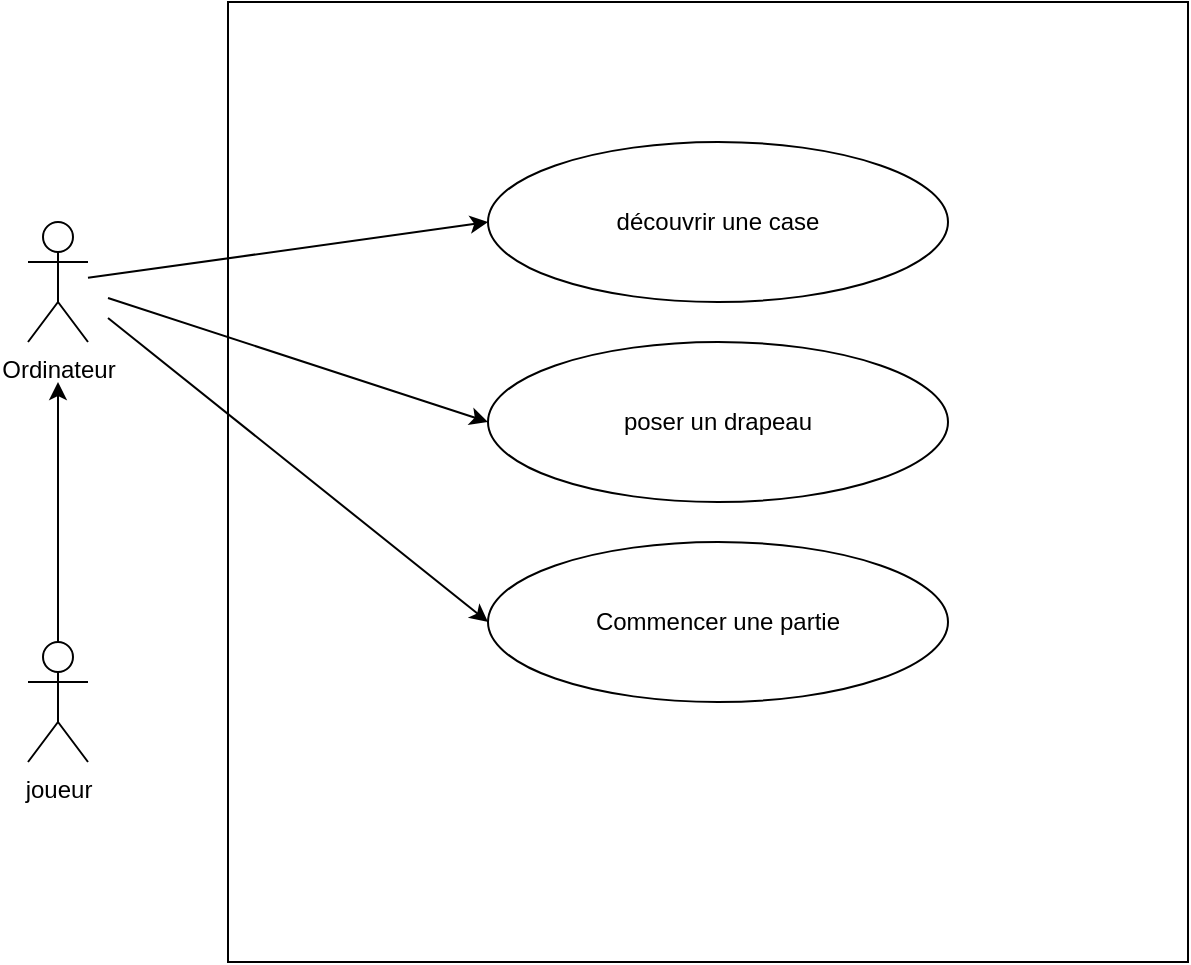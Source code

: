 <mxfile version="24.7.17">
  <diagram name="Page-1" id="uTg0Yda45QAUn6sWc_d_">
    <mxGraphModel dx="1687" dy="920" grid="1" gridSize="10" guides="1" tooltips="1" connect="1" arrows="1" fold="1" page="1" pageScale="1" pageWidth="827" pageHeight="1169" math="0" shadow="0">
      <root>
        <mxCell id="0" />
        <mxCell id="1" parent="0" />
        <mxCell id="D2G1EE69pmretQ7dDI8u-1" value="" style="whiteSpace=wrap;html=1;aspect=fixed;" vertex="1" parent="1">
          <mxGeometry x="200" y="140" width="480" height="480" as="geometry" />
        </mxCell>
        <mxCell id="D2G1EE69pmretQ7dDI8u-8" style="edgeStyle=orthogonalEdgeStyle;rounded=0;orthogonalLoop=1;jettySize=auto;html=1;" edge="1" parent="1" source="D2G1EE69pmretQ7dDI8u-3">
          <mxGeometry relative="1" as="geometry">
            <mxPoint x="115" y="330" as="targetPoint" />
          </mxGeometry>
        </mxCell>
        <mxCell id="D2G1EE69pmretQ7dDI8u-3" value="joueur" style="shape=umlActor;verticalLabelPosition=bottom;verticalAlign=top;html=1;outlineConnect=0;" vertex="1" parent="1">
          <mxGeometry x="100" y="460" width="30" height="60" as="geometry" />
        </mxCell>
        <mxCell id="D2G1EE69pmretQ7dDI8u-5" value="Ordinateur" style="shape=umlActor;verticalLabelPosition=bottom;verticalAlign=top;html=1;outlineConnect=0;" vertex="1" parent="1">
          <mxGeometry x="100" y="250" width="30" height="60" as="geometry" />
        </mxCell>
        <mxCell id="D2G1EE69pmretQ7dDI8u-9" value="" style="endArrow=classic;html=1;rounded=0;entryX=0;entryY=0.5;entryDx=0;entryDy=0;" edge="1" parent="1" source="D2G1EE69pmretQ7dDI8u-5" target="D2G1EE69pmretQ7dDI8u-10">
          <mxGeometry width="50" height="50" relative="1" as="geometry">
            <mxPoint x="480" y="490" as="sourcePoint" />
            <mxPoint x="530" y="440" as="targetPoint" />
          </mxGeometry>
        </mxCell>
        <mxCell id="D2G1EE69pmretQ7dDI8u-10" value="découvrir une case" style="ellipse;whiteSpace=wrap;html=1;" vertex="1" parent="1">
          <mxGeometry x="330" y="210" width="230" height="80" as="geometry" />
        </mxCell>
        <mxCell id="D2G1EE69pmretQ7dDI8u-11" value="poser un drapeau" style="ellipse;whiteSpace=wrap;html=1;" vertex="1" parent="1">
          <mxGeometry x="330" y="310" width="230" height="80" as="geometry" />
        </mxCell>
        <mxCell id="D2G1EE69pmretQ7dDI8u-12" value="Commencer une partie" style="ellipse;whiteSpace=wrap;html=1;" vertex="1" parent="1">
          <mxGeometry x="330" y="410" width="230" height="80" as="geometry" />
        </mxCell>
        <mxCell id="D2G1EE69pmretQ7dDI8u-13" value="" style="endArrow=classic;html=1;rounded=0;entryX=0;entryY=0.5;entryDx=0;entryDy=0;" edge="1" parent="1" target="D2G1EE69pmretQ7dDI8u-11">
          <mxGeometry width="50" height="50" relative="1" as="geometry">
            <mxPoint x="140" y="288" as="sourcePoint" />
            <mxPoint x="340" y="260" as="targetPoint" />
          </mxGeometry>
        </mxCell>
        <mxCell id="D2G1EE69pmretQ7dDI8u-14" value="" style="endArrow=classic;html=1;rounded=0;entryX=0;entryY=0.5;entryDx=0;entryDy=0;" edge="1" parent="1" target="D2G1EE69pmretQ7dDI8u-12">
          <mxGeometry width="50" height="50" relative="1" as="geometry">
            <mxPoint x="140" y="298" as="sourcePoint" />
            <mxPoint x="350" y="270" as="targetPoint" />
          </mxGeometry>
        </mxCell>
      </root>
    </mxGraphModel>
  </diagram>
</mxfile>
